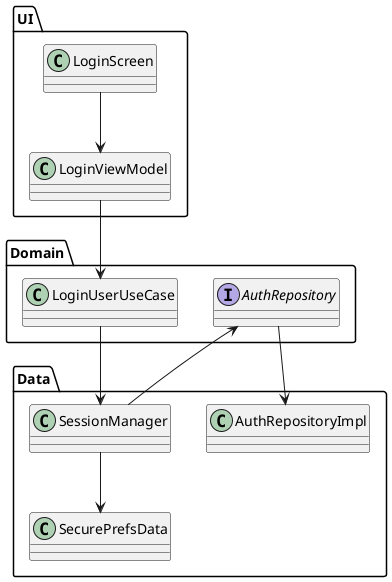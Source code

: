 @startuml

package "Data" {
  class AuthRepositoryImpl
  class SecurePrefsData
  class SessionManager
}

package "Domain" {
  interface AuthRepository
  class LoginUserUseCase
}

package "UI" {
  class LoginScreen
  class LoginViewModel
}


LoginScreen --> LoginViewModel
LoginViewModel --> LoginUserUseCase
LoginUserUseCase --> SessionManager
SessionManager --> SecurePrefsData
SessionManager --> AuthRepository
AuthRepository --> AuthRepositoryImpl
@enduml
